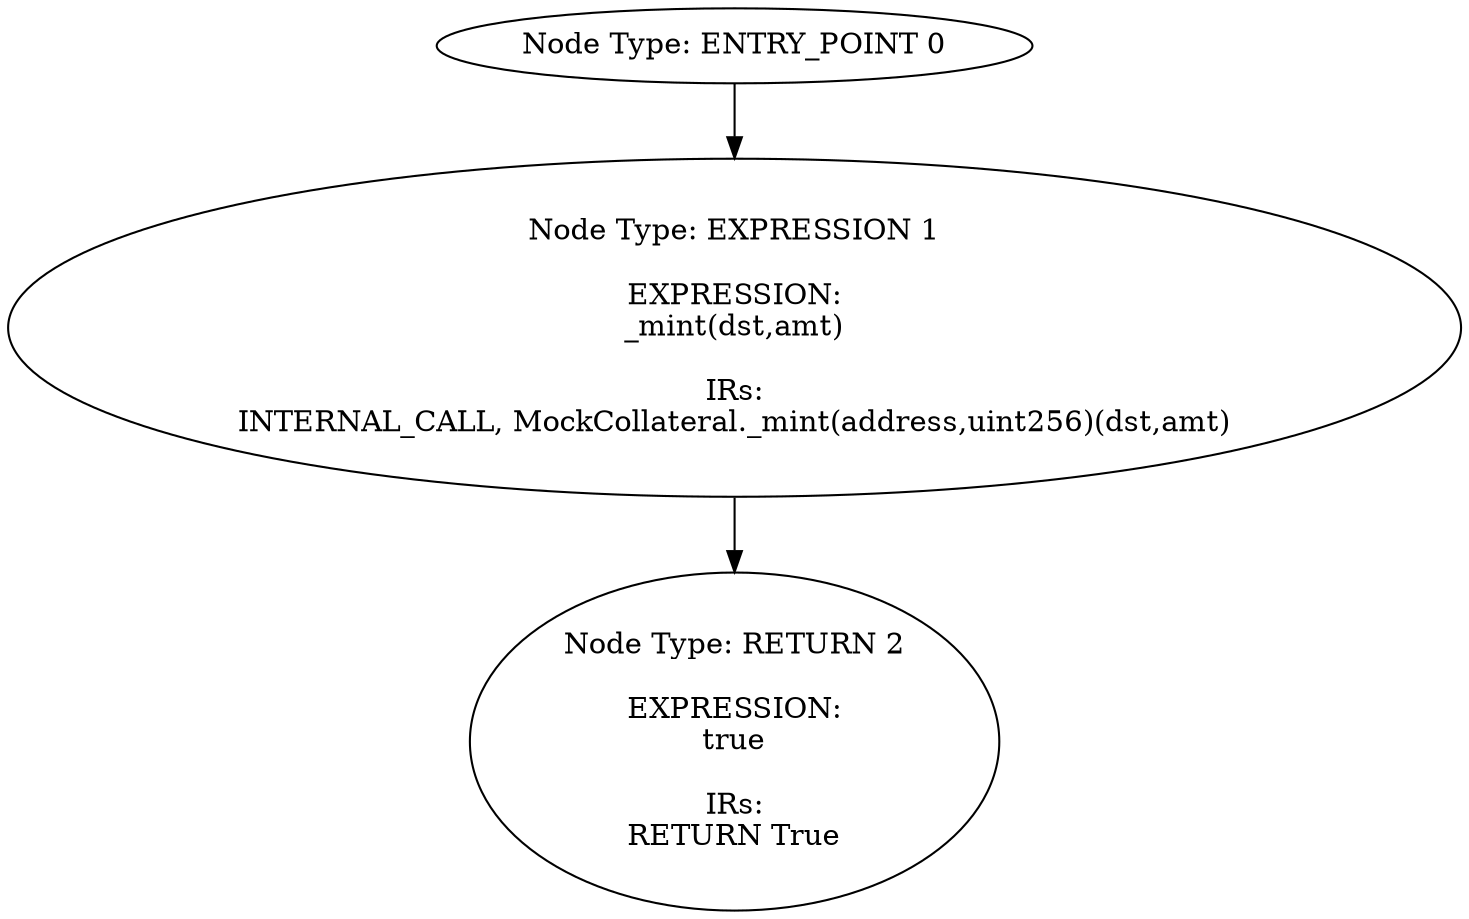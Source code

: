 digraph{
0[label="Node Type: ENTRY_POINT 0
"];
0->1;
1[label="Node Type: EXPRESSION 1

EXPRESSION:
_mint(dst,amt)

IRs:
INTERNAL_CALL, MockCollateral._mint(address,uint256)(dst,amt)"];
1->2;
2[label="Node Type: RETURN 2

EXPRESSION:
true

IRs:
RETURN True"];
}
